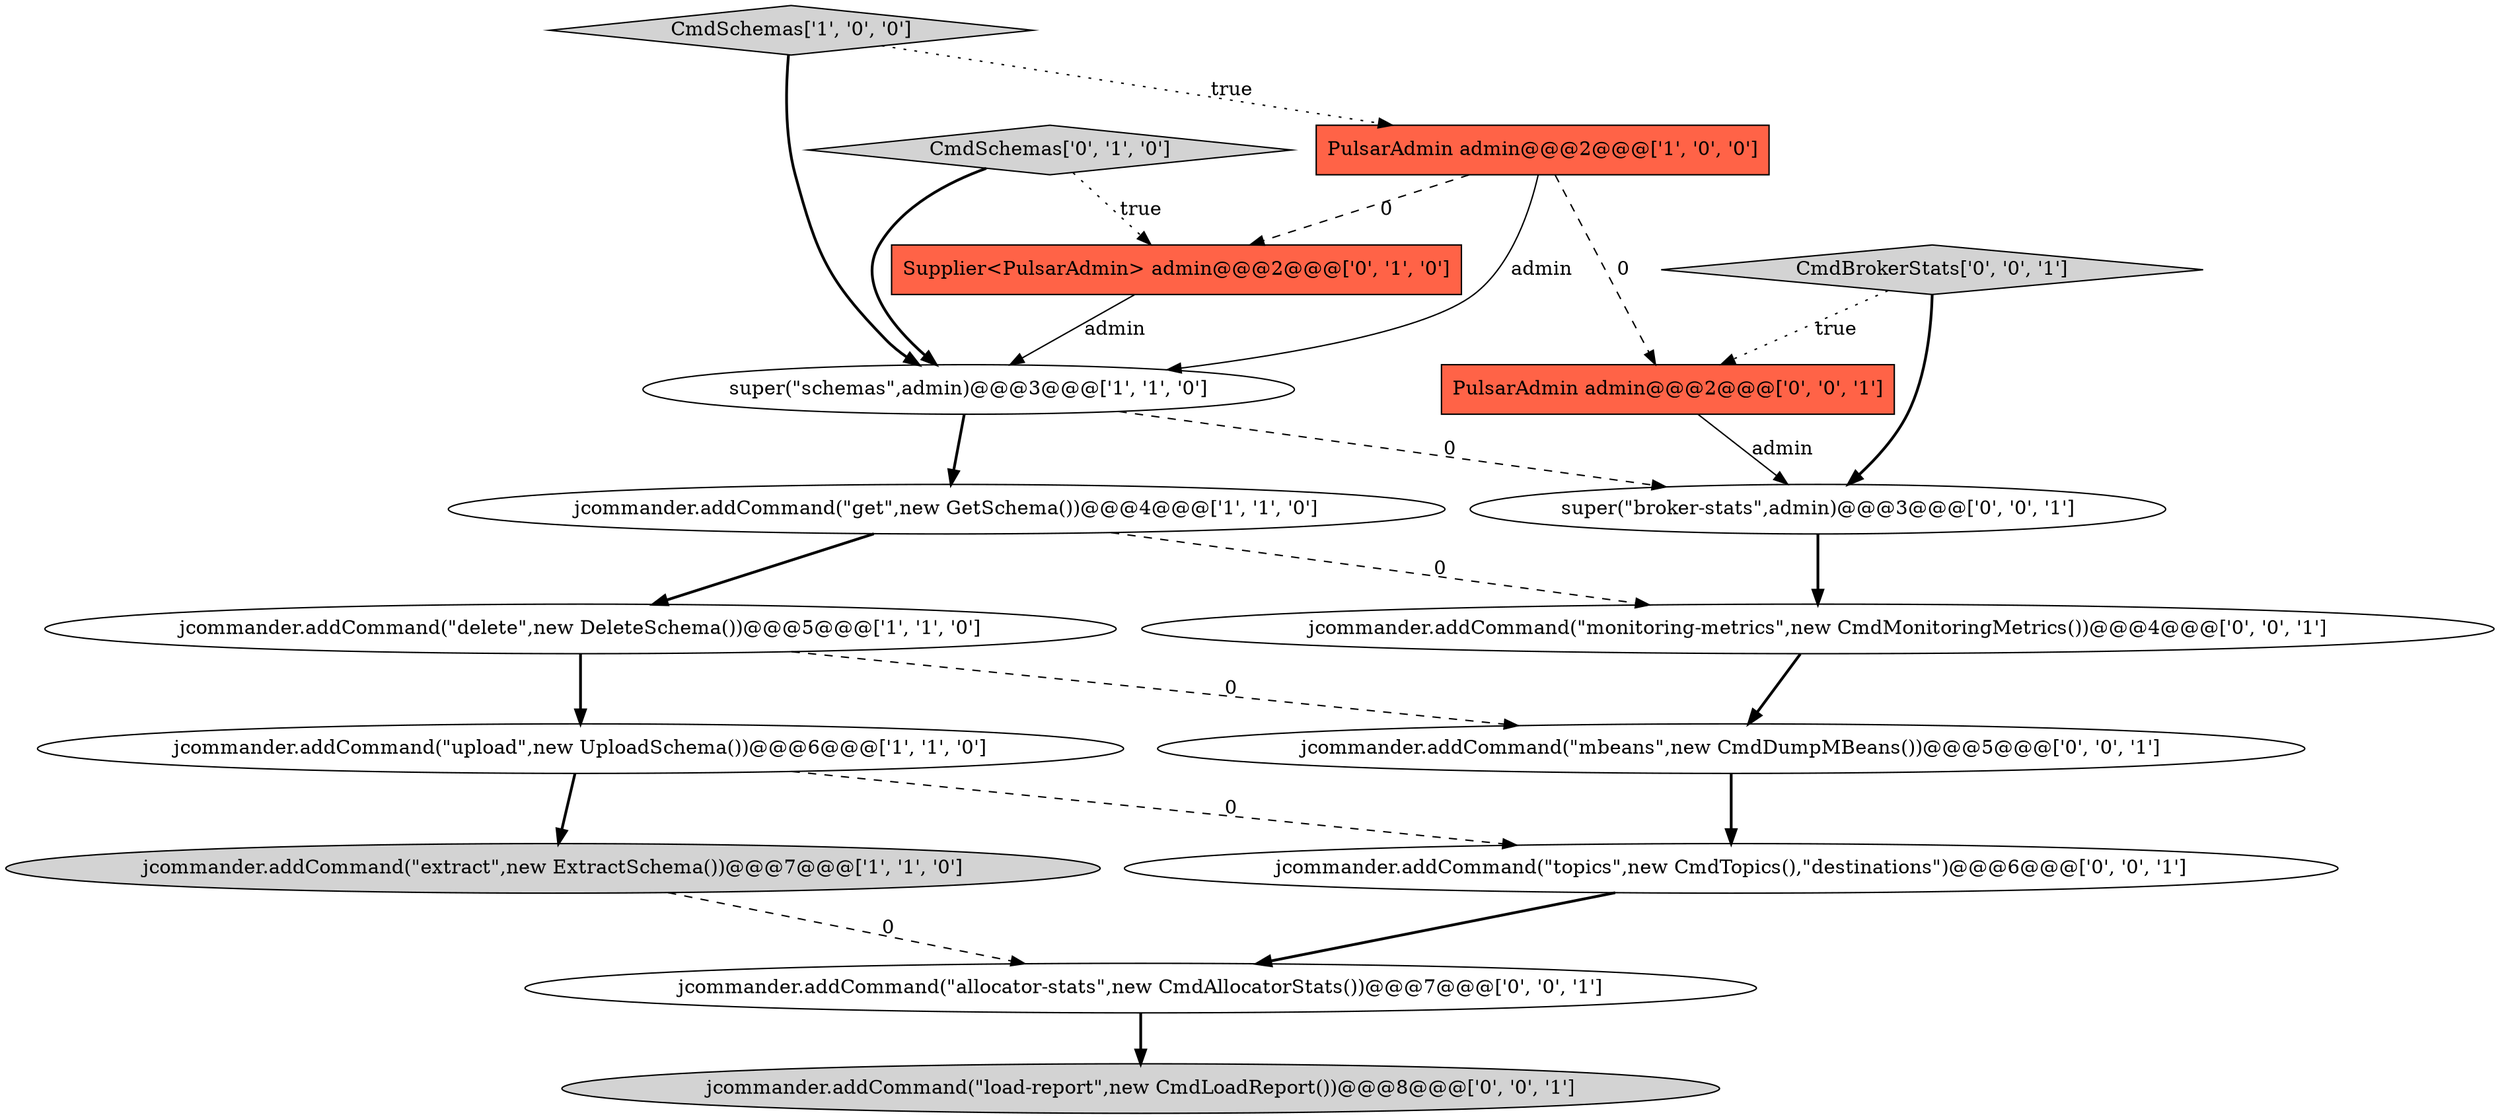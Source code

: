 digraph {
9 [style = filled, label = "CmdBrokerStats['0', '0', '1']", fillcolor = lightgray, shape = diamond image = "AAA0AAABBB3BBB"];
5 [style = filled, label = "jcommander.addCommand(\"extract\",new ExtractSchema())@@@7@@@['1', '1', '0']", fillcolor = lightgray, shape = ellipse image = "AAA0AAABBB1BBB"];
8 [style = filled, label = "CmdSchemas['0', '1', '0']", fillcolor = lightgray, shape = diamond image = "AAA0AAABBB2BBB"];
7 [style = filled, label = "Supplier<PulsarAdmin> admin@@@2@@@['0', '1', '0']", fillcolor = tomato, shape = box image = "AAA1AAABBB2BBB"];
2 [style = filled, label = "super(\"schemas\",admin)@@@3@@@['1', '1', '0']", fillcolor = white, shape = ellipse image = "AAA0AAABBB1BBB"];
10 [style = filled, label = "jcommander.addCommand(\"load-report\",new CmdLoadReport())@@@8@@@['0', '0', '1']", fillcolor = lightgray, shape = ellipse image = "AAA0AAABBB3BBB"];
12 [style = filled, label = "super(\"broker-stats\",admin)@@@3@@@['0', '0', '1']", fillcolor = white, shape = ellipse image = "AAA0AAABBB3BBB"];
1 [style = filled, label = "PulsarAdmin admin@@@2@@@['1', '0', '0']", fillcolor = tomato, shape = box image = "AAA1AAABBB1BBB"];
6 [style = filled, label = "jcommander.addCommand(\"delete\",new DeleteSchema())@@@5@@@['1', '1', '0']", fillcolor = white, shape = ellipse image = "AAA0AAABBB1BBB"];
13 [style = filled, label = "jcommander.addCommand(\"topics\",new CmdTopics(),\"destinations\")@@@6@@@['0', '0', '1']", fillcolor = white, shape = ellipse image = "AAA0AAABBB3BBB"];
3 [style = filled, label = "jcommander.addCommand(\"upload\",new UploadSchema())@@@6@@@['1', '1', '0']", fillcolor = white, shape = ellipse image = "AAA0AAABBB1BBB"];
4 [style = filled, label = "jcommander.addCommand(\"get\",new GetSchema())@@@4@@@['1', '1', '0']", fillcolor = white, shape = ellipse image = "AAA0AAABBB1BBB"];
0 [style = filled, label = "CmdSchemas['1', '0', '0']", fillcolor = lightgray, shape = diamond image = "AAA0AAABBB1BBB"];
11 [style = filled, label = "PulsarAdmin admin@@@2@@@['0', '0', '1']", fillcolor = tomato, shape = box image = "AAA0AAABBB3BBB"];
14 [style = filled, label = "jcommander.addCommand(\"monitoring-metrics\",new CmdMonitoringMetrics())@@@4@@@['0', '0', '1']", fillcolor = white, shape = ellipse image = "AAA0AAABBB3BBB"];
15 [style = filled, label = "jcommander.addCommand(\"mbeans\",new CmdDumpMBeans())@@@5@@@['0', '0', '1']", fillcolor = white, shape = ellipse image = "AAA0AAABBB3BBB"];
16 [style = filled, label = "jcommander.addCommand(\"allocator-stats\",new CmdAllocatorStats())@@@7@@@['0', '0', '1']", fillcolor = white, shape = ellipse image = "AAA0AAABBB3BBB"];
6->3 [style = bold, label=""];
15->13 [style = bold, label=""];
4->6 [style = bold, label=""];
16->10 [style = bold, label=""];
9->11 [style = dotted, label="true"];
0->2 [style = bold, label=""];
8->7 [style = dotted, label="true"];
1->2 [style = solid, label="admin"];
3->13 [style = dashed, label="0"];
2->4 [style = bold, label=""];
13->16 [style = bold, label=""];
5->16 [style = dashed, label="0"];
2->12 [style = dashed, label="0"];
3->5 [style = bold, label=""];
8->2 [style = bold, label=""];
6->15 [style = dashed, label="0"];
1->11 [style = dashed, label="0"];
12->14 [style = bold, label=""];
14->15 [style = bold, label=""];
4->14 [style = dashed, label="0"];
9->12 [style = bold, label=""];
7->2 [style = solid, label="admin"];
1->7 [style = dashed, label="0"];
11->12 [style = solid, label="admin"];
0->1 [style = dotted, label="true"];
}
